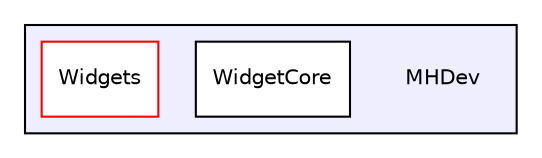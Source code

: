 digraph "MHDev" {
  compound=true
  node [ fontsize="10", fontname="Helvetica"];
  edge [ labelfontsize="10", labelfontname="Helvetica"];
  subgraph clusterdir_bdf5070418a9ab2756bc893e4fdf8291 {
    graph [ bgcolor="#eeeeff", pencolor="black", label="" URL="dir_bdf5070418a9ab2756bc893e4fdf8291.html"];
    dir_bdf5070418a9ab2756bc893e4fdf8291 [shape=plaintext label="MHDev"];
    dir_805ed0ca8dca5ba9802ffa601b12e79d [shape=box label="WidgetCore" color="black" fillcolor="white" style="filled" URL="dir_805ed0ca8dca5ba9802ffa601b12e79d.html"];
    dir_c0c2782bd413ea5612d408505123cafb [shape=box label="Widgets" color="red" fillcolor="white" style="filled" URL="dir_c0c2782bd413ea5612d408505123cafb.html"];
  }
}
